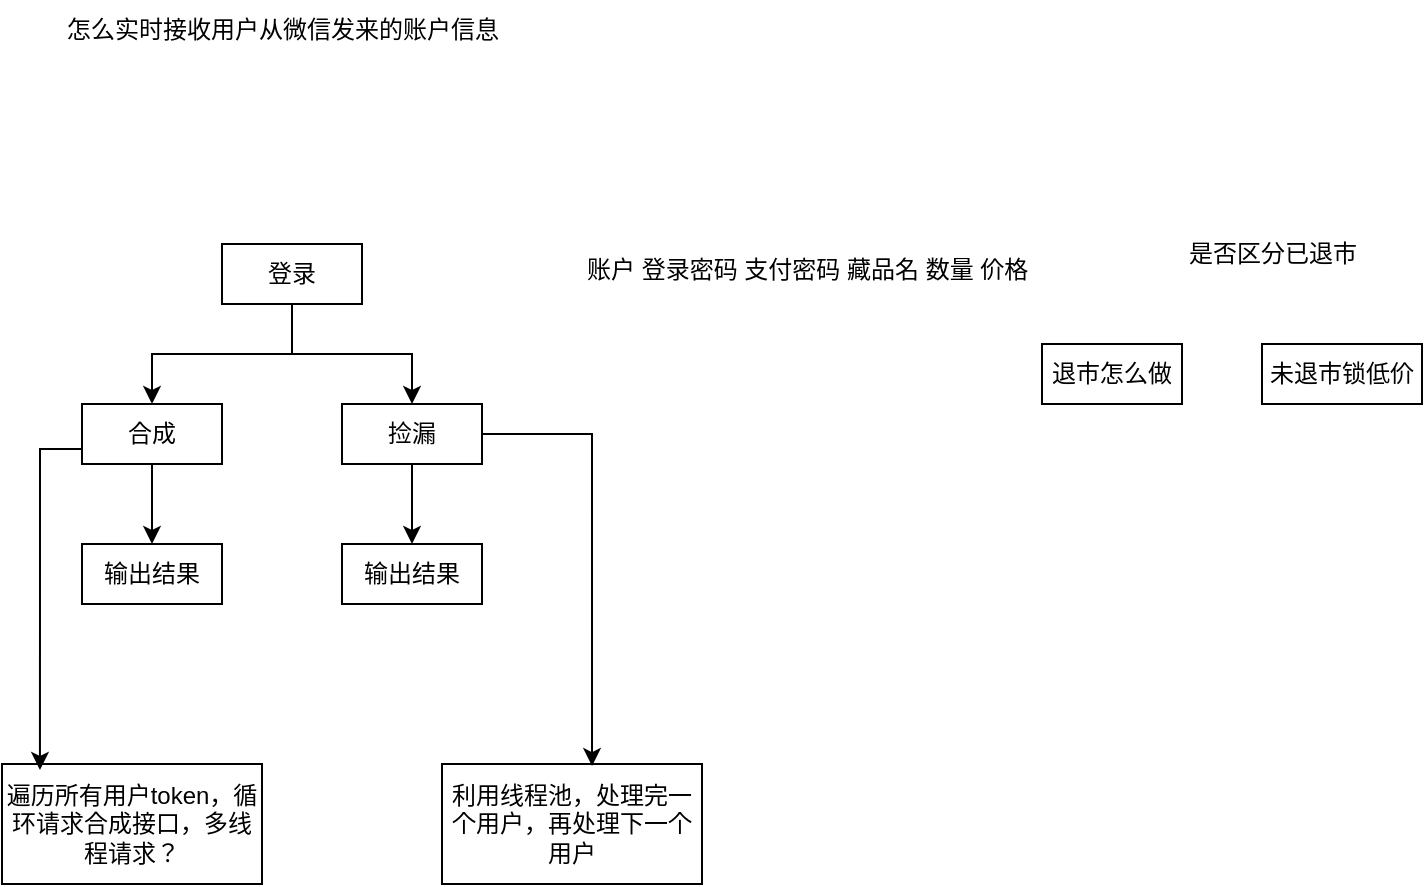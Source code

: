 <mxfile version="25.0.3">
  <diagram name="第 1 页" id="Ic4nYJOU2K4OsF929R4N">
    <mxGraphModel dx="1434" dy="746" grid="1" gridSize="10" guides="1" tooltips="1" connect="1" arrows="1" fold="1" page="1" pageScale="1" pageWidth="827" pageHeight="1169" math="0" shadow="0">
      <root>
        <mxCell id="0" />
        <mxCell id="1" parent="0" />
        <mxCell id="suRI97onjQg72Oagfzhq-13" style="edgeStyle=orthogonalEdgeStyle;rounded=0;orthogonalLoop=1;jettySize=auto;html=1;exitX=0.5;exitY=1;exitDx=0;exitDy=0;entryX=0.5;entryY=0;entryDx=0;entryDy=0;" edge="1" parent="1" source="suRI97onjQg72Oagfzhq-3" target="suRI97onjQg72Oagfzhq-5">
          <mxGeometry relative="1" as="geometry" />
        </mxCell>
        <mxCell id="suRI97onjQg72Oagfzhq-14" style="edgeStyle=orthogonalEdgeStyle;rounded=0;orthogonalLoop=1;jettySize=auto;html=1;exitX=0.5;exitY=1;exitDx=0;exitDy=0;entryX=0.5;entryY=0;entryDx=0;entryDy=0;" edge="1" parent="1" source="suRI97onjQg72Oagfzhq-3" target="suRI97onjQg72Oagfzhq-6">
          <mxGeometry relative="1" as="geometry" />
        </mxCell>
        <mxCell id="suRI97onjQg72Oagfzhq-3" value="登录" style="rounded=0;whiteSpace=wrap;html=1;" vertex="1" parent="1">
          <mxGeometry x="120" y="170" width="70" height="30" as="geometry" />
        </mxCell>
        <mxCell id="suRI97onjQg72Oagfzhq-15" style="edgeStyle=orthogonalEdgeStyle;rounded=0;orthogonalLoop=1;jettySize=auto;html=1;exitX=0.5;exitY=1;exitDx=0;exitDy=0;" edge="1" parent="1" source="suRI97onjQg72Oagfzhq-5">
          <mxGeometry relative="1" as="geometry">
            <mxPoint x="85" y="320" as="targetPoint" />
          </mxGeometry>
        </mxCell>
        <mxCell id="suRI97onjQg72Oagfzhq-5" value="合成" style="rounded=0;whiteSpace=wrap;html=1;" vertex="1" parent="1">
          <mxGeometry x="50" y="250" width="70" height="30" as="geometry" />
        </mxCell>
        <mxCell id="suRI97onjQg72Oagfzhq-16" style="edgeStyle=orthogonalEdgeStyle;rounded=0;orthogonalLoop=1;jettySize=auto;html=1;exitX=0.5;exitY=1;exitDx=0;exitDy=0;" edge="1" parent="1" source="suRI97onjQg72Oagfzhq-6">
          <mxGeometry relative="1" as="geometry">
            <mxPoint x="215" y="320" as="targetPoint" />
          </mxGeometry>
        </mxCell>
        <mxCell id="suRI97onjQg72Oagfzhq-6" value="捡漏" style="rounded=0;whiteSpace=wrap;html=1;" vertex="1" parent="1">
          <mxGeometry x="180" y="250" width="70" height="30" as="geometry" />
        </mxCell>
        <mxCell id="suRI97onjQg72Oagfzhq-7" value="账户 登录密码 支付密码 藏品名 数量 价格&amp;nbsp;" style="text;html=1;align=center;verticalAlign=middle;resizable=0;points=[];autosize=1;strokeColor=none;fillColor=none;" vertex="1" parent="1">
          <mxGeometry x="289" y="168" width="250" height="30" as="geometry" />
        </mxCell>
        <mxCell id="suRI97onjQg72Oagfzhq-8" value="是否区分已退市" style="text;html=1;align=center;verticalAlign=middle;resizable=0;points=[];autosize=1;strokeColor=none;fillColor=none;" vertex="1" parent="1">
          <mxGeometry x="590" y="160" width="110" height="30" as="geometry" />
        </mxCell>
        <mxCell id="suRI97onjQg72Oagfzhq-10" value="退市怎么做" style="rounded=0;whiteSpace=wrap;html=1;" vertex="1" parent="1">
          <mxGeometry x="530" y="220" width="70" height="30" as="geometry" />
        </mxCell>
        <mxCell id="suRI97onjQg72Oagfzhq-11" value="未退市锁低价" style="rounded=0;whiteSpace=wrap;html=1;" vertex="1" parent="1">
          <mxGeometry x="640" y="220" width="80" height="30" as="geometry" />
        </mxCell>
        <mxCell id="suRI97onjQg72Oagfzhq-12" value="怎么实时接收用户从微信发来的账户信息" style="text;html=1;align=center;verticalAlign=middle;resizable=0;points=[];autosize=1;strokeColor=none;fillColor=none;" vertex="1" parent="1">
          <mxGeometry x="30" y="48" width="240" height="30" as="geometry" />
        </mxCell>
        <mxCell id="suRI97onjQg72Oagfzhq-17" value="输出结果" style="rounded=0;whiteSpace=wrap;html=1;" vertex="1" parent="1">
          <mxGeometry x="50" y="320" width="70" height="30" as="geometry" />
        </mxCell>
        <mxCell id="suRI97onjQg72Oagfzhq-19" value="输出结果" style="rounded=0;whiteSpace=wrap;html=1;" vertex="1" parent="1">
          <mxGeometry x="180" y="320" width="70" height="30" as="geometry" />
        </mxCell>
        <mxCell id="suRI97onjQg72Oagfzhq-20" value="遍历所有用户token，循环请求合成接口，多线程请求？" style="rounded=0;whiteSpace=wrap;html=1;" vertex="1" parent="1">
          <mxGeometry x="10" y="430" width="130" height="60" as="geometry" />
        </mxCell>
        <mxCell id="suRI97onjQg72Oagfzhq-21" style="edgeStyle=orthogonalEdgeStyle;rounded=0;orthogonalLoop=1;jettySize=auto;html=1;exitX=0;exitY=0.75;exitDx=0;exitDy=0;entryX=0.146;entryY=0.05;entryDx=0;entryDy=0;entryPerimeter=0;" edge="1" parent="1" source="suRI97onjQg72Oagfzhq-5" target="suRI97onjQg72Oagfzhq-20">
          <mxGeometry relative="1" as="geometry" />
        </mxCell>
        <mxCell id="suRI97onjQg72Oagfzhq-22" value="利用线程池，处理完一个用户，再处理下一个用户" style="rounded=0;whiteSpace=wrap;html=1;" vertex="1" parent="1">
          <mxGeometry x="230" y="430" width="130" height="60" as="geometry" />
        </mxCell>
        <mxCell id="suRI97onjQg72Oagfzhq-23" style="edgeStyle=orthogonalEdgeStyle;rounded=0;orthogonalLoop=1;jettySize=auto;html=1;exitX=1;exitY=0.5;exitDx=0;exitDy=0;entryX=0.577;entryY=0.017;entryDx=0;entryDy=0;entryPerimeter=0;" edge="1" parent="1" source="suRI97onjQg72Oagfzhq-6" target="suRI97onjQg72Oagfzhq-22">
          <mxGeometry relative="1" as="geometry" />
        </mxCell>
      </root>
    </mxGraphModel>
  </diagram>
</mxfile>
